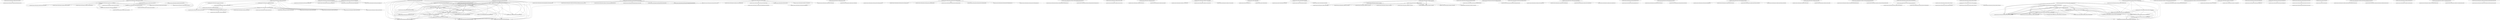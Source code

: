digraph "ddg/ddg"
{
	"org.apache.commons.math3.geometry.euclidean.threed.Vector3D#41" -> "org.apache.commons.math3.geometry.euclidean.threed.PolyhedronsSet#112";
	"org.apache.commons.math3.geometry.euclidean.threed.Vector3D#95" -> "org.apache.commons.math3.geometry.euclidean.threed.Vector3D#243";
	"org.apache.commons.math3.geometry.euclidean.threed.Vector3D#95" -> "org.apache.commons.math3.geometry.euclidean.threed.Vector3D#137";
	"org.apache.commons.math3.geometry.euclidean.threed.Plane#139" -> "org.apache.commons.math3.geometry.euclidean.threed.Plane#66";
	"org.apache.commons.math3.geometry.euclidean.threed.Vector3D#95" -> "org.apache.commons.math3.geometry.euclidean.threed.Vector3D#453";
	"org.apache.commons.math3.geometry.euclidean.threed.Vector3D#137" -> "org.apache.commons.math3.geometry.euclidean.threed.Vector3D#453";
	"org.apache.commons.math3.geometry.euclidean.threed.Plane#66" -> "org.apache.commons.math3.geometry.euclidean.threed.Plane#149";
	"org.apache.commons.math3.geometry.euclidean.threed.Plane#139" -> "org.apache.commons.math3.geometry.euclidean.threed.Plane#149";
	"org.apache.commons.math3.geometry.euclidean.threed.Vector3D#137" -> "org.apache.commons.math3.geometry.euclidean.threed.Vector3D#243";
	"org.apache.commons.math3.geometry.euclidean.threed.Vector3D#137" -> "org.apache.commons.math3.geometry.euclidean.threed.Vector3D#321";
	"org.apache.commons.math3.geometry.euclidean.threed.Vector3D#137" -> "org.apache.commons.math3.geometry.euclidean.threed.Vector3D#462";
	"org.apache.commons.math3.geometry.euclidean.threed.Vector3D#95" -> "org.apache.commons.math3.geometry.euclidean.threed.Vector3D#462";
	"org.apache.commons.math3.geometry.partitioning.AbstractRegion#51" -> "org.apache.commons.math3.geometry.partitioning.AbstractRegion#280";
	"org.apache.commons.math3.geometry.partitioning.BSPTree#93" -> "org.apache.commons.math3.geometry.partitioning.BSPTree#150";
	"org.apache.commons.math3.geometry.partitioning.BSPTree#93" -> "org.apache.commons.math3.geometry.partitioning.BSPTree#292";
	"org.apache.commons.math3.geometry.partitioning.AbstractSubHyperplane#50" -> "org.apache.commons.math3.geometry.partitioning.AbstractSubHyperplane#155";
	"org.apache.commons.math3.geometry.partitioning.AbstractRegion#51" -> "org.apache.commons.math3.geometry.partitioning.AbstractRegion#227";
	"org.apache.commons.math3.geometry.partitioning.BSPTree#93" -> "org.apache.commons.math3.geometry.partitioning.BSPTree#194";
	"org.apache.commons.math3.geometry.partitioning.BSPTree#93" -> "org.apache.commons.math3.geometry.partitioning.BSPTree#235";
	"org.apache.commons.math3.geometry.partitioning.BSPTree#150" -> "org.apache.commons.math3.geometry.partitioning.BSPTree#202";
	"org.apache.commons.math3.geometry.partitioning.BSPTree#150" -> "org.apache.commons.math3.geometry.partitioning.BSPTree#210";
	"org.apache.commons.math3.geometry.partitioning.BSPTree#82" -> "org.apache.commons.math3.geometry.partitioning.BSPTree#150";
	"org.apache.commons.math3.geometry.partitioning.BSPTree#150" -> "org.apache.commons.math3.geometry.partitioning.BSPTree#292";
	"org.apache.commons.math3.geometry.partitioning.AbstractSubHyperplane#50" -> "org.apache.commons.math3.geometry.partitioning.AbstractSubHyperplane#72";
	"org.apache.commons.math3.geometry.euclidean.threed.Plane#139" -> "org.apache.commons.math3.geometry.euclidean.threed.Plane#324";
	"org.apache.commons.math3.geometry.euclidean.threed.Plane#66" -> "org.apache.commons.math3.geometry.euclidean.threed.Plane#408";
	"org.apache.commons.math3.geometry.euclidean.threed.Plane#139" -> "org.apache.commons.math3.geometry.euclidean.threed.Plane#429";
	"org.apache.commons.math3.geometry.partitioning.SubHyperplane$SplitSubHyperplane#104" -> "org.apache.commons.math3.geometry.partitioning.SubHyperplane$SplitSubHyperplane#120";
	"org.apache.commons.math3.geometry.euclidean.threed.Plane#55" -> "org.apache.commons.math3.geometry.euclidean.threed.Plane#149";
	"org.apache.commons.math3.geometry.euclidean.threed.Plane#139" -> "org.apache.commons.math3.geometry.euclidean.threed.Plane#341";
	"org.apache.commons.math3.geometry.euclidean.threed.Vector3D#137" -> "org.apache.commons.math3.geometry.euclidean.threed.Vector3D#198";
	"org.apache.commons.math3.geometry.euclidean.threed.Vector3D#137" -> "org.apache.commons.math3.geometry.euclidean.threed.Vector3D#206";
	"org.apache.commons.math3.geometry.euclidean.threed.Vector3D#137" -> "org.apache.commons.math3.geometry.euclidean.threed.Vector3D#214";
	"org.apache.commons.math3.geometry.euclidean.threed.Plane#66" -> "org.apache.commons.math3.geometry.euclidean.threed.Plane#341";
	"org.apache.commons.math3.geometry.euclidean.threed.Plane#55" -> "org.apache.commons.math3.geometry.euclidean.threed.Plane#341";
	"org.apache.commons.math3.geometry.euclidean.threed.Vector3D#95" -> "org.apache.commons.math3.geometry.euclidean.threed.Vector3D#275";
	"org.apache.commons.math3.geometry.euclidean.threed.Vector3D#95" -> "org.apache.commons.math3.geometry.euclidean.threed.Vector3D#286";
	"org.apache.commons.math3.geometry.euclidean.threed.Vector3D#95" -> "org.apache.commons.math3.geometry.euclidean.threed.Vector3D#249";
	"org.apache.commons.math3.geometry.euclidean.threed.Vector3D#95" -> "org.apache.commons.math3.geometry.euclidean.threed.Vector3D#151";
	"org.apache.commons.math3.geometry.euclidean.oned.Vector1D#36" -> "org.apache.commons.math3.geometry.euclidean.threed.SubPlane#99";
	"org.apache.commons.math3.geometry.euclidean.oned.Vector1D#65" -> "org.apache.commons.math3.geometry.euclidean.oned.Vector1D#128";
	"org.apache.commons.math3.geometry.euclidean.threed.Line#74" -> "org.apache.commons.math3.geometry.euclidean.threed.Line#122";
	"org.apache.commons.math3.geometry.euclidean.threed.Vector3D#137" -> "org.apache.commons.math3.geometry.euclidean.threed.Vector3D#151";
	"org.apache.commons.math3.geometry.euclidean.threed.Plane#149" -> "org.apache.commons.math3.geometry.euclidean.threed.Plane#227";
	"org.apache.commons.math3.geometry.euclidean.threed.Vector3D#151" -> "org.apache.commons.math3.geometry.euclidean.threed.Vector3D#453";
	"org.apache.commons.math3.geometry.euclidean.threed.Line#74" -> "org.apache.commons.math3.geometry.euclidean.threed.Line#96";
	"org.apache.commons.math3.geometry.euclidean.threed.Plane#139" -> "org.apache.commons.math3.geometry.euclidean.threed.Plane#173";
	"org.apache.commons.math3.geometry.euclidean.twod.Vector2D#68" -> "org.apache.commons.math3.geometry.euclidean.twod.Vector2D#150";
	"org.apache.commons.math3.geometry.euclidean.twod.Vector2D#68" -> "org.apache.commons.math3.geometry.euclidean.twod.Vector2D#158";
	"org.apache.commons.math3.util.FastMath#97" -> "org.apache.commons.math3.util.FastMath#1719";
	"org.apache.commons.math3.util.FastMath$CodyWaite#3826" -> "org.apache.commons.math3.util.FastMath$CodyWaite#3868";
	"org.apache.commons.math3.util.FastMath$CodyWaite#3826" -> "org.apache.commons.math3.util.FastMath$CodyWaite#3874";
	"org.apache.commons.math3.util.FastMath$CodyWaite#3826" -> "org.apache.commons.math3.util.FastMath$CodyWaite#3880";
	"org.apache.commons.math3.geometry.partitioning.AbstractSubHyperplane#50" -> "org.apache.commons.math3.geometry.partitioning.AbstractSubHyperplane#83";
	"org.apache.commons.math3.geometry.partitioning.BSPTree#93" -> "org.apache.commons.math3.geometry.partitioning.BSPTree#489";
	"org.apache.commons.math3.geometry.partitioning.BSPTree#93" -> "org.apache.commons.math3.geometry.partitioning.BSPTree#181";
	"org.apache.commons.math3.geometry.partitioning.BSPTree#115" -> "org.apache.commons.math3.geometry.partitioning.BSPTree#202";
	"org.apache.commons.math3.geometry.partitioning.BSPTree#115" -> "org.apache.commons.math3.geometry.partitioning.BSPTree#210";
	"org.apache.commons.math3.geometry.euclidean.threed.Plane#66" -> "org.apache.commons.math3.geometry.euclidean.threed.Plane#91";
	"org.apache.commons.math3.geometry.euclidean.threed.Plane#149" -> "org.apache.commons.math3.geometry.euclidean.threed.Plane#91";
	"org.apache.commons.math3.geometry.euclidean.threed.Plane#139" -> "org.apache.commons.math3.geometry.euclidean.threed.Plane#91";
	"org.apache.commons.math3.geometry.euclidean.threed.Plane#91" -> "org.apache.commons.math3.geometry.euclidean.threed.Plane#324";
	"org.apache.commons.math3.geometry.euclidean.threed.Plane#91" -> "org.apache.commons.math3.geometry.euclidean.threed.Plane#341";
	"org.apache.commons.math3.geometry.euclidean.threed.Plane#91" -> "org.apache.commons.math3.geometry.euclidean.threed.Plane#227";
	"org.apache.commons.math3.geometry.euclidean.threed.Plane#91" -> "org.apache.commons.math3.geometry.euclidean.threed.Plane#173";
	"org.apache.commons.math3.geometry.partitioning.AbstractRegion#67" -> "org.apache.commons.math3.geometry.partitioning.AbstractRegion#280";
	"org.apache.commons.math3.geometry.partitioning.BSPTree#115" -> "org.apache.commons.math3.geometry.partitioning.BSPTree#489";
	"org.apache.commons.math3.geometry.partitioning.Side#27" -> "org.apache.commons.math3.geometry.partitioning.Side#24";
	"org.apache.commons.math3.geometry.partitioning.Side#27" -> "org.apache.commons.math3.geometry.partitioning.BSPTree$1#496";
	"org.apache.commons.math3.geometry.partitioning.BSPTreeVisitor$Order#58" -> "org.apache.commons.math3.geometry.partitioning.BSPTreeVisitor$Order#54";
	"org.apache.commons.math3.geometry.partitioning.BSPTreeVisitor$Order#58" -> "org.apache.commons.math3.geometry.partitioning.BSPTree$1#496";
	"org.apache.commons.math3.geometry.partitioning.BSPTree$1#496" -> "org.apache.commons.math3.geometry.partitioning.BSPTree#489";
	"org.apache.commons.math3.geometry.euclidean.twod.Line#129" -> "org.apache.commons.math3.geometry.euclidean.twod.Line#198";
	"org.apache.commons.math3.geometry.euclidean.twod.Line#129" -> "org.apache.commons.math3.geometry.euclidean.twod.Line#230";
	"org.apache.commons.math3.geometry.partitioning.Side#27" -> "org.apache.commons.math3.geometry.euclidean.twod.SubLine#155";
	"org.apache.commons.math3.geometry.partitioning.Side#27" -> "org.apache.commons.math3.geometry.partitioning.BSPTree#489";
	"org.apache.commons.math3.geometry.partitioning.AbstractSubHyperplane#50" -> "org.apache.commons.math3.geometry.partitioning.AbstractSubHyperplane#36";
	"org.apache.commons.math3.geometry.partitioning.BSPTree#115" -> "org.apache.commons.math3.geometry.partitioning.BSPTree#336";
	"org.apache.commons.math3.geometry.partitioning.BSPTree#93" -> "org.apache.commons.math3.geometry.partitioning.BSPTree#336";
	"org.apache.commons.math3.geometry.partitioning.BSPTree#489" -> "org.apache.commons.math3.geometry.partitioning.BSPTree#210";
	"org.apache.commons.math3.geometry.partitioning.BSPTree#115" -> "org.apache.commons.math3.geometry.partitioning.BSPTree#194";
	"org.apache.commons.math3.geometry.partitioning.AbstractRegion#67" -> "org.apache.commons.math3.geometry.partitioning.AbstractRegion#227";
	"org.apache.commons.math3.geometry.euclidean.threed.Plane#91" -> "org.apache.commons.math3.geometry.euclidean.threed.Plane#408";
	"org.apache.commons.math3.geometry.euclidean.threed.Plane#91" -> "org.apache.commons.math3.geometry.euclidean.threed.Plane#429";
	"org.apache.commons.math3.geometry.euclidean.twod.Line#129" -> "org.apache.commons.math3.geometry.euclidean.twod.Line#299";
	"org.apache.commons.math3.geometry.euclidean.twod.Line#129" -> "org.apache.commons.math3.geometry.euclidean.twod.Line#181";
	"org.apache.commons.math3.geometry.partitioning.AbstractRegion#51" -> "org.apache.commons.math3.geometry.partitioning.AbstractRegion#447";
	"org.apache.commons.math3.geometry.partitioning.AbstractRegion$Sides#564" -> "org.apache.commons.math3.geometry.partitioning.AbstractRegion$Sides#571";
	"org.apache.commons.math3.geometry.partitioning.AbstractRegion$Sides#577" -> "org.apache.commons.math3.geometry.partitioning.AbstractRegion$Sides#584";
	"org.apache.commons.math3.geometry.partitioning.Side#27" -> "org.apache.commons.math3.geometry.partitioning.AbstractRegion#447";
	"org.apache.commons.math3.geometry.euclidean.twod.Line#129" -> "org.apache.commons.math3.geometry.euclidean.twod.Line#111";
	"org.apache.commons.math3.geometry.partitioning.SubHyperplane$SplitSubHyperplane#104" -> "org.apache.commons.math3.geometry.partitioning.SubHyperplane$SplitSubHyperplane#113";
	"org.apache.commons.math3.geometry.euclidean.twod.Line#111" -> "org.apache.commons.math3.geometry.euclidean.twod.Line#198";
	"org.apache.commons.math3.geometry.euclidean.twod.Line#111" -> "org.apache.commons.math3.geometry.euclidean.twod.Line#299";
	"org.apache.commons.math3.geometry.euclidean.twod.Line#111" -> "org.apache.commons.math3.geometry.euclidean.twod.Line#181";
	"org.apache.commons.math3.geometry.partitioning.AbstractRegion#67" -> "org.apache.commons.math3.geometry.partitioning.AbstractRegion#447";
	"org.apache.commons.math3.geometry.partitioning.Side#27" -> "org.apache.commons.math3.geometry.partitioning.AbstractRegion$3#197";
	"org.apache.commons.math3.geometry.partitioning.AbstractRegion$3#197" -> "org.apache.commons.math3.geometry.partitioning.AbstractRegion#471";
	"org.apache.commons.math3.geometry.euclidean.oned.OrientedPoint#42" -> "org.apache.commons.math3.geometry.euclidean.oned.OrientedPoint#94";
	"org.apache.commons.math3.geometry.euclidean.oned.OrientedPoint#42" -> "org.apache.commons.math3.geometry.euclidean.oned.OrientedPoint#58";
	"org.apache.commons.math3.geometry.partitioning.Side#27" -> "org.apache.commons.math3.geometry.euclidean.oned.SubOrientedPoint#58";
	"org.apache.commons.math3.geometry.partitioning.Side#27" -> "org.apache.commons.math3.geometry.partitioning.AbstractRegion#471";
	"org.apache.commons.math3.geometry.partitioning.AbstractRegion$Sides#556" -> "org.apache.commons.math3.geometry.partitioning.AbstractRegion$Sides#571";
	"org.apache.commons.math3.geometry.partitioning.BSPTree#489" -> "org.apache.commons.math3.geometry.partitioning.BSPTree#336";
	"org.apache.commons.math3.geometry.partitioning.BSPTree#489" -> "org.apache.commons.math3.geometry.partitioning.BSPTree#194";
	"org.apache.commons.math3.geometry.partitioning.BSPTree#150" -> "org.apache.commons.math3.geometry.partitioning.BSPTree#194";
	"org.apache.commons.math3.geometry.partitioning.BSPTree#225" -> "org.apache.commons.math3.geometry.partitioning.BSPTree#235";
	"org.apache.commons.math3.geometry.partitioning.BSPTree#150" -> "org.apache.commons.math3.geometry.partitioning.BSPTree#242";
	"org.apache.commons.math3.geometry.partitioning.BSPTree$1#496" -> "org.apache.commons.math3.geometry.partitioning.BSPTree#242";
	"org.apache.commons.math3.geometry.partitioning.BSPTreeVisitor$Order#58" -> "org.apache.commons.math3.geometry.partitioning.AbstractRegion$BoundaryBuilder#297";
	"org.apache.commons.math3.geometry.partitioning.BSPTree#82" -> "org.apache.commons.math3.geometry.partitioning.BSPTree#242";
	"org.apache.commons.math3.geometry.partitioning.BSPTree#82" -> "org.apache.commons.math3.geometry.partitioning.BSPTree#194";
	"org.apache.commons.math3.geometry.partitioning.AbstractRegion$3#197" -> "org.apache.commons.math3.geometry.partitioning.AbstractRegion$BoundaryBuilder#364";
	"org.apache.commons.math3.geometry.partitioning.Side#27" -> "org.apache.commons.math3.geometry.euclidean.threed.SubPlane#56";
	"org.apache.commons.math3.geometry.euclidean.oned.Vector1D#36" -> "org.apache.commons.math3.geometry.euclidean.threed.SubPlane#56";
	"org.apache.commons.math3.geometry.partitioning.BSPTree#489" -> "org.apache.commons.math3.geometry.partitioning.BSPTree#202";
	"org.apache.commons.math3.geometry.partitioning.AbstractSubHyperplane#50" -> "org.apache.commons.math3.geometry.partitioning.AbstractSubHyperplane#36";
	"org.apache.commons.math3.geometry.partitioning.BSPTree#115" -> "org.apache.commons.math3.geometry.partitioning.BSPTree#385";
	"org.apache.commons.math3.geometry.partitioning.BSPTree#489" -> "org.apache.commons.math3.geometry.partitioning.BSPTree#181";
	"org.apache.commons.math3.geometry.partitioning.BSPTree#115" -> "org.apache.commons.math3.geometry.partitioning.BSPTree#181";
	"org.apache.commons.math3.geometry.partitioning.BSPTree#489" -> "org.apache.commons.math3.geometry.partitioning.BSPTree#385";
	"org.apache.commons.math3.geometry.partitioning.BSPTree#93" -> "org.apache.commons.math3.geometry.partitioning.BSPTree#385";
	"org.apache.commons.math3.geometry.partitioning.BSPTree#115" -> "org.apache.commons.math3.geometry.partitioning.BSPTree#567";
	"org.apache.commons.math3.geometry.partitioning.BSPTree#93" -> "org.apache.commons.math3.geometry.partitioning.BSPTree#614";
	"org.apache.commons.math3.geometry.partitioning.BSPTree#115" -> "org.apache.commons.math3.geometry.partitioning.BSPTree#614";
	"org.apache.commons.math3.geometry.partitioning.BSPTree#567" -> "org.apache.commons.math3.geometry.partitioning.BSPTree#336";
	"org.apache.commons.math3.geometry.partitioning.BSPTree#614" -> "org.apache.commons.math3.geometry.partitioning.BSPTree#336";
	"org.apache.commons.math3.geometry.partitioning.BSPTree#489" -> "org.apache.commons.math3.geometry.partitioning.BSPTree#567";
	"org.apache.commons.math3.geometry.euclidean.oned.OrientedPoint#42" -> "org.apache.commons.math3.geometry.euclidean.oned.OrientedPoint#87";
	"org.apache.commons.math3.geometry.partitioning.BSPTree#93" -> "org.apache.commons.math3.geometry.partitioning.BSPTree#628";
	"org.apache.commons.math3.geometry.partitioning.BSPTree#489" -> "org.apache.commons.math3.geometry.partitioning.BSPTree#628";
	"org.apache.commons.math3.geometry.partitioning.BSPTree#115" -> "org.apache.commons.math3.geometry.partitioning.BSPTree#628";
	"org.apache.commons.math3.geometry.partitioning.BSPTree#628" -> "org.apache.commons.math3.geometry.partitioning.BSPTree#336";
	"org.apache.commons.math3.geometry.partitioning.BSPTree#115" -> "org.apache.commons.math3.geometry.partitioning.BSPTree#292";
	"org.apache.commons.math3.geometry.partitioning.RegionFactory#35" -> "org.apache.commons.math3.geometry.partitioning.RegionFactory#75";
	"org.apache.commons.math3.geometry.partitioning.BSPTree#385" -> "org.apache.commons.math3.geometry.partitioning.BSPTree#242";
	"org.apache.commons.math3.geometry.partitioning.BSPTreeVisitor$Order#58" -> "org.apache.commons.math3.geometry.partitioning.RegionFactory$NodesCleaner#234";
	"org.apache.commons.math3.geometry.partitioning.BSPTree#567" -> "org.apache.commons.math3.geometry.partitioning.BSPTree#242";
	"org.apache.commons.math3.geometry.partitioning.BSPTree#115" -> "org.apache.commons.math3.geometry.partitioning.BSPTree#242";
	"org.apache.commons.math3.geometry.partitioning.BSPTree#93" -> "org.apache.commons.math3.geometry.partitioning.BSPTree#242";
	"org.apache.commons.math3.geometry.partitioning.BSPTree#614" -> "org.apache.commons.math3.geometry.partitioning.BSPTree#242";
	"org.apache.commons.math3.geometry.partitioning.BSPTree#489" -> "org.apache.commons.math3.geometry.partitioning.BSPTree#242";
	"org.apache.commons.math3.geometry.partitioning.BSPTree#628" -> "org.apache.commons.math3.geometry.partitioning.BSPTree#242";
	"org.apache.commons.math3.geometry.partitioning.BSPTree#93" -> "org.apache.commons.math3.geometry.partitioning.BSPTree#567";
	"org.apache.commons.math3.geometry.euclidean.twod.Line#111" -> "org.apache.commons.math3.geometry.euclidean.twod.Line#230";
	"org.apache.commons.math3.geometry.euclidean.twod.Line#111" -> "org.apache.commons.math3.geometry.euclidean.twod.Line#242";
	"org.apache.commons.math3.geometry.partitioning.BSPTree#567" -> "org.apache.commons.math3.geometry.partitioning.BSPTree#385";
	"org.apache.commons.math3.geometry.partitioning.BSPTree#385" -> "org.apache.commons.math3.geometry.partitioning.BSPTree#567";
	"org.apache.commons.math3.geometry.partitioning.BSPTree#385" -> "org.apache.commons.math3.geometry.partitioning.BSPTree#292";
	"org.apache.commons.math3.geometry.partitioning.BSPTree#385" -> "org.apache.commons.math3.geometry.partitioning.BSPTree#336";
	"org.apache.commons.math3.geometry.partitioning.BSPTreeVisitor$Order#58" -> "org.apache.commons.math3.geometry.euclidean.threed.PolyhedronsSet$FacetsContributionVisitor#161";
	"org.apache.commons.math3.geometry.partitioning.BoundaryAttribute#57" -> "org.apache.commons.math3.geometry.partitioning.BoundaryAttribute#70";
	"org.apache.commons.math3.geometry.partitioning.BSPTree#115" -> "org.apache.commons.math3.geometry.partitioning.BSPTree#235";
	"org.apache.commons.math3.geometry.partitioning.BSPTreeVisitor$Order#58" -> "org.apache.commons.math3.geometry.euclidean.twod.PolygonsSet$SegmentsBuilder#814";
	"org.apache.commons.math3.geometry.euclidean.oned.OrientedPoint#42" -> "org.apache.commons.math3.geometry.euclidean.oned.OrientedPoint#102";
	"org.apache.commons.math3.geometry.partitioning.BSPTree#93" -> "org.apache.commons.math3.geometry.partitioning.BSPTree#312";
	"org.apache.commons.math3.geometry.partitioning.Region$Location#52" -> "org.apache.commons.math3.geometry.partitioning.AbstractRegion#265";
	"org.apache.commons.math3.geometry.partitioning.Region$Location#52" -> "org.apache.commons.math3.geometry.euclidean.oned.IntervalsSet#224";
	"org.apache.commons.math3.geometry.partitioning.BSPTree#115" -> "org.apache.commons.math3.geometry.partitioning.BSPTree#312";
	"org.apache.commons.math3.geometry.euclidean.oned.Interval#39" -> "org.apache.commons.math3.geometry.euclidean.oned.Interval#49";
	"org.apache.commons.math3.geometry.euclidean.twod.Line#111" -> "org.apache.commons.math3.geometry.euclidean.twod.Line#187";
	"org.apache.commons.math3.geometry.euclidean.oned.Interval#39" -> "org.apache.commons.math3.geometry.euclidean.oned.Interval#66";
	"org.apache.commons.math3.geometry.euclidean.twod.PolygonsSet$SegmentsBuilder#808" -> "org.apache.commons.math3.geometry.euclidean.twod.PolygonsSet$SegmentsBuilder#839";
	"org.apache.commons.math3.geometry.partitioning.utilities.OrderedTuple#132" -> "org.apache.commons.math3.geometry.partitioning.utilities.OrderedTuple#184";
	"org.apache.commons.math3.geometry.partitioning.utilities.OrderedTuple#132" -> "org.apache.commons.math3.geometry.partitioning.utilities.OrderedTuple#415";
	"org.apache.commons.math3.geometry.partitioning.utilities.OrderedTuple#184" -> "org.apache.commons.math3.geometry.partitioning.utilities.OrderedTuple#415";
	"org.apache.commons.math3.geometry.partitioning.utilities.AVLTree#54" -> "org.apache.commons.math3.geometry.partitioning.utilities.AVLTree#62";
	"org.apache.commons.math3.geometry.partitioning.utilities.AVLTree$Skew#204" -> "org.apache.commons.math3.geometry.partitioning.utilities.AVLTree$Node#245";
	"org.apache.commons.math3.geometry.partitioning.BoundaryAttribute#57" -> "org.apache.commons.math3.geometry.partitioning.BoundaryAttribute#81";
	"org.apache.commons.math3.geometry.partitioning.utilities.AVLTree$Node#245" -> "org.apache.commons.math3.geometry.partitioning.utilities.AVLTree$Node#349";
	"org.apache.commons.math3.geometry.euclidean.twod.PolygonsSet$ComparableSegment#755" -> "org.apache.commons.math3.geometry.euclidean.twod.PolygonsSet$ComparableSegment#777";
	"org.apache.commons.math3.geometry.partitioning.utilities.OrderedTuple#132" -> "org.apache.commons.math3.geometry.partitioning.utilities.OrderedTuple#248";
	"org.apache.commons.math3.geometry.partitioning.utilities.OrderedTuple#184" -> "org.apache.commons.math3.geometry.partitioning.utilities.OrderedTuple#248";
	"org.apache.commons.math3.geometry.partitioning.utilities.AVLTree$Skew#204" -> "org.apache.commons.math3.geometry.partitioning.utilities.AVLTree$Skew#202";
	"org.apache.commons.math3.geometry.partitioning.utilities.AVLTree$Skew#204" -> "org.apache.commons.math3.geometry.partitioning.utilities.AVLTree$1#426";
	"org.apache.commons.math3.geometry.partitioning.utilities.AVLTree$1#426" -> "org.apache.commons.math3.geometry.partitioning.utilities.AVLTree$Node#416";
	"org.apache.commons.math3.geometry.partitioning.utilities.AVLTree$Node#245" -> "org.apache.commons.math3.geometry.partitioning.utilities.AVLTree$Node#416";
	"org.apache.commons.math3.geometry.partitioning.utilities.AVLTree$Skew#204" -> "org.apache.commons.math3.geometry.partitioning.utilities.AVLTree$Node#416";
	"org.apache.commons.math3.geometry.partitioning.utilities.AVLTree$1#426" -> "org.apache.commons.math3.geometry.partitioning.utilities.AVLTree$Node#455";
	"org.apache.commons.math3.geometry.partitioning.utilities.AVLTree$Node#245" -> "org.apache.commons.math3.geometry.partitioning.utilities.AVLTree$Node#455";
	"org.apache.commons.math3.geometry.partitioning.utilities.AVLTree$Skew#204" -> "org.apache.commons.math3.geometry.partitioning.utilities.AVLTree$Node#455";
	"org.apache.commons.math3.geometry.partitioning.utilities.AVLTree$Node#349" -> "org.apache.commons.math3.geometry.partitioning.utilities.AVLTree$Node#416";
	"org.apache.commons.math3.geometry.partitioning.utilities.AVLTree$Node#455" -> "org.apache.commons.math3.geometry.partitioning.utilities.AVLTree$Node#416";
	"org.apache.commons.math3.geometry.partitioning.utilities.AVLTree$Node#245" -> "org.apache.commons.math3.geometry.partitioning.utilities.AVLTree$Node#611";
	"org.apache.commons.math3.geometry.partitioning.utilities.AVLTree$Node#349" -> "org.apache.commons.math3.geometry.partitioning.utilities.AVLTree$Node#611";
	"org.apache.commons.math3.geometry.partitioning.utilities.AVLTree$Node#245" -> "org.apache.commons.math3.geometry.partitioning.utilities.AVLTree$Node#586";
	"org.apache.commons.math3.geometry.partitioning.utilities.AVLTree$Node#349" -> "org.apache.commons.math3.geometry.partitioning.utilities.AVLTree$Node#586";
	"org.apache.commons.math3.geometry.partitioning.utilities.AVLTree$Node#611" -> "org.apache.commons.math3.geometry.partitioning.utilities.AVLTree$Node#586";
	"org.apache.commons.math3.geometry.partitioning.utilities.AVLTree$Node#586" -> "org.apache.commons.math3.geometry.partitioning.utilities.AVLTree$Node#416";
	"org.apache.commons.math3.geometry.partitioning.utilities.AVLTree$Node#586" -> "org.apache.commons.math3.geometry.partitioning.utilities.AVLTree$Node#349";
	"org.apache.commons.math3.geometry.partitioning.utilities.AVLTree$Node#416" -> "org.apache.commons.math3.geometry.partitioning.utilities.AVLTree$Node#455";
	"org.apache.commons.math3.geometry.euclidean.twod.PolygonsSet$SegmentsBuilder#808" -> "org.apache.commons.math3.geometry.euclidean.twod.PolygonsSet$SegmentsBuilder#860";
	"org.apache.commons.math3.geometry.partitioning.utilities.AVLTree#62" -> "org.apache.commons.math3.geometry.partitioning.utilities.AVLTree#103";
	"org.apache.commons.math3.geometry.partitioning.utilities.AVLTree#62" -> "org.apache.commons.math3.geometry.partitioning.utilities.AVLTree#124";
	"org.apache.commons.math3.geometry.partitioning.utilities.AVLTree$Node#586" -> "org.apache.commons.math3.geometry.partitioning.utilities.AVLTree$Node#274";
	"org.apache.commons.math3.geometry.partitioning.utilities.AVLTree$Node#611" -> "org.apache.commons.math3.geometry.partitioning.utilities.AVLTree$Node#274";
	"org.apache.commons.math3.geometry.partitioning.utilities.AVLTree$Node#611" -> "org.apache.commons.math3.geometry.partitioning.utilities.AVLTree$Node#257";
	"org.apache.commons.math3.geometry.euclidean.twod.Segment#41" -> "org.apache.commons.math3.geometry.euclidean.twod.Segment#51";
	"org.apache.commons.math3.geometry.euclidean.twod.Segment#41" -> "org.apache.commons.math3.geometry.euclidean.twod.Segment#58";
	"org.apache.commons.math3.geometry.partitioning.utilities.AVLTree$Node#586" -> "org.apache.commons.math3.geometry.partitioning.utilities.AVLTree$Node#370";
	"org.apache.commons.math3.geometry.partitioning.utilities.AVLTree$Node#611" -> "org.apache.commons.math3.geometry.partitioning.utilities.AVLTree$Node#370";
	"org.apache.commons.math3.geometry.partitioning.utilities.AVLTree$1#426" -> "org.apache.commons.math3.geometry.partitioning.utilities.AVLTree$Node#494";
	"org.apache.commons.math3.geometry.partitioning.utilities.AVLTree$Node#455" -> "org.apache.commons.math3.geometry.partitioning.utilities.AVLTree$Node#494";
	"org.apache.commons.math3.geometry.partitioning.utilities.AVLTree$Node#586" -> "org.apache.commons.math3.geometry.partitioning.utilities.AVLTree$Node#494";
	"org.apache.commons.math3.geometry.partitioning.utilities.AVLTree$Skew#204" -> "org.apache.commons.math3.geometry.partitioning.utilities.AVLTree$Node#494";
	"org.apache.commons.math3.geometry.partitioning.utilities.AVLTree$Node#586" -> "org.apache.commons.math3.geometry.partitioning.utilities.AVLTree$Node#611";
	"org.apache.commons.math3.geometry.partitioning.utilities.AVLTree$Node#370" -> "org.apache.commons.math3.geometry.partitioning.utilities.AVLTree$Node#611";
	"org.apache.commons.math3.geometry.partitioning.utilities.AVLTree$Node#611" -> "org.apache.commons.math3.geometry.partitioning.utilities.AVLTree$Node#494";
	"org.apache.commons.math3.geometry.partitioning.utilities.AVLTree$Node#245" -> "org.apache.commons.math3.geometry.partitioning.utilities.AVLTree$Node#370";
	"org.apache.commons.math3.geometry.euclidean.twod.Vector2D#68" -> "org.apache.commons.math3.geometry.euclidean.twod.Vector2D#261";
	"org.apache.commons.math3.geometry.partitioning.utilities.AVLTree#62" -> "org.apache.commons.math3.geometry.partitioning.utilities.AVLTree#152";
	"org.apache.commons.math3.geometry.partitioning.utilities.AVLTree$Node#611" -> "org.apache.commons.math3.geometry.partitioning.utilities.AVLTree$Node#224";
	"org.apache.commons.math3.geometry.euclidean.twod.PolygonsSet$ComparableSegment#771" -> "org.apache.commons.math3.geometry.euclidean.twod.PolygonsSet$ComparableSegment#777";
	"org.apache.commons.math3.geometry.partitioning.utilities.AVLTree$Node#611" -> "org.apache.commons.math3.geometry.partitioning.utilities.AVLTree$Node#224";
	"org.apache.commons.math3.geometry.partitioning.utilities.AVLTree$Node#611" -> "org.apache.commons.math3.geometry.partitioning.utilities.AVLTree$Node#327";
	"org.apache.commons.math3.geometry.partitioning.utilities.AVLTree$Node#245" -> "org.apache.commons.math3.geometry.partitioning.utilities.AVLTree$Node#327";
	"org.apache.commons.math3.geometry.partitioning.utilities.AVLTree$Node#370" -> "org.apache.commons.math3.geometry.partitioning.utilities.AVLTree$Node#224";
	"org.apache.commons.math3.geometry.partitioning.utilities.AVLTree$Node#245" -> "org.apache.commons.math3.geometry.partitioning.utilities.AVLTree$Node#274";
	"org.apache.commons.math3.geometry.partitioning.utilities.AVLTree$Node#245" -> "org.apache.commons.math3.geometry.partitioning.utilities.AVLTree$Node#257";
	"org.apache.commons.math3.geometry.partitioning.utilities.AVLTree$1#426" -> "org.apache.commons.math3.geometry.partitioning.utilities.AVLTree$Node#539";
	"org.apache.commons.math3.geometry.partitioning.utilities.AVLTree$Node#494" -> "org.apache.commons.math3.geometry.partitioning.utilities.AVLTree$Node#539";
	"org.apache.commons.math3.geometry.partitioning.utilities.AVLTree$Skew#204" -> "org.apache.commons.math3.geometry.partitioning.utilities.AVLTree$Node#539";
	"org.apache.commons.math3.geometry.partitioning.utilities.AVLTree$Node#370" -> "org.apache.commons.math3.geometry.partitioning.utilities.AVLTree$Node#224";
	"org.apache.commons.math3.geometry.partitioning.utilities.AVLTree$Node#370" -> "org.apache.commons.math3.geometry.partitioning.utilities.AVLTree$Node#257";
	"org.apache.commons.math3.geometry.partitioning.utilities.AVLTree$Node#370" -> "org.apache.commons.math3.geometry.partitioning.utilities.AVLTree$Node#327";
	"org.apache.commons.math3.geometry.partitioning.utilities.AVLTree#47" -> "org.apache.commons.math3.geometry.partitioning.utilities.AVLTree#103";
	"org.apache.commons.math3.geometry.partitioning.AbstractRegion#422" -> "org.apache.commons.math3.geometry.partitioning.AbstractRegion#412";
	"org.apache.commons.math3.geometry.partitioning.AbstractRegion#437" -> "org.apache.commons.math3.geometry.partitioning.AbstractRegion#427";
	"org.apache.commons.math3.geometry.euclidean.threed.Plane#91" -> "org.apache.commons.math3.geometry.euclidean.threed.Plane#237";
	"org.apache.commons.math3.geometry.euclidean.threed.Vector3D#95" -> "org.apache.commons.math3.geometry.euclidean.threed.Vector3D#168";
	"org.apache.commons.math3.geometry.euclidean.threed.Vector3D#137" -> "org.apache.commons.math3.geometry.euclidean.threed.Vector3D#168";
	"org.apache.commons.math3.geometry.euclidean.threed.Vector3D#168" -> "org.apache.commons.math3.geometry.euclidean.threed.Vector3D#453";
	"org.apache.commons.math3.geometry.partitioning.AbstractRegion#437" -> "org.apache.commons.math3.geometry.partitioning.AbstractRegion#412";
	"org.apache.commons.math3.geometry.euclidean.threed.Vector3D#168" -> "org.apache.commons.math3.geometry.euclidean.threed.Vector3D#151";
	"org.apache.commons.math3.geometry.partitioning.utilities.AVLTree$Node#349" -> "org.apache.commons.math3.geometry.partitioning.utilities.AVLTree$Node#274";
	"org.apache.commons.math3.geometry.partitioning.utilities.AVLTree$Node#349" -> "org.apache.commons.math3.geometry.partitioning.utilities.AVLTree$Node#370";
	"org.apache.commons.math3.geometry.partitioning.utilities.AVLTree$Node#416" -> "org.apache.commons.math3.geometry.partitioning.utilities.AVLTree$Node#494";
	"org.apache.commons.math3.geometry.partitioning.utilities.AVLTree$Node#586" -> "org.apache.commons.math3.geometry.partitioning.utilities.AVLTree$Node#224";
	"org.apache.commons.math3.geometry.partitioning.utilities.AVLTree$Node#586" -> "org.apache.commons.math3.geometry.partitioning.utilities.AVLTree$Node#224";
	"org.apache.commons.math3.geometry.partitioning.utilities.AVLTree$Node#245" -> "org.apache.commons.math3.geometry.partitioning.utilities.AVLTree$Node#224";
	"org.apache.commons.math3.geometry.partitioning.utilities.AVLTree$Node#245" -> "org.apache.commons.math3.geometry.partitioning.utilities.AVLTree$Node#224";
	"org.apache.commons.math3.geometry.partitioning.utilities.AVLTree$Node#586" -> "org.apache.commons.math3.geometry.partitioning.utilities.AVLTree$Node#257";
	"org.apache.commons.math3.geometry.partitioning.utilities.AVLTree$Node#586" -> "org.apache.commons.math3.geometry.partitioning.utilities.AVLTree$Node#327";
	"org.apache.commons.math3.geometry.partitioning.utilities.AVLTree$Node#539" -> "org.apache.commons.math3.geometry.partitioning.utilities.AVLTree$Node#494";
	"org.apache.commons.math3.geometry.partitioning.utilities.AVLTree$Node#349" -> "org.apache.commons.math3.geometry.partitioning.utilities.AVLTree$Node#494";
	"org.apache.commons.math3.geometry.partitioning.utilities.AVLTree$Node#611" -> "org.apache.commons.math3.geometry.partitioning.utilities.AVLTree$Node#224";
	"org.apache.commons.math3.geometry.partitioning.utilities.AVLTree$Node#245" -> "org.apache.commons.math3.geometry.partitioning.utilities.AVLTree$Node#494";
	"org.apache.commons.math3.geometry.partitioning.utilities.AVLTree$Node#349" -> "org.apache.commons.math3.geometry.partitioning.utilities.AVLTree$Node#455";
	"org.apache.commons.math3.geometry.partitioning.utilities.AVLTree$Node#611" -> "org.apache.commons.math3.geometry.partitioning.utilities.AVLTree$Node#455";
	"org.apache.commons.math3.geometry.partitioning.utilities.AVLTree$Node#611" -> "org.apache.commons.math3.geometry.partitioning.utilities.AVLTree$Node#349";
	"org.apache.commons.math3.geometry.euclidean.threed.Vector3D#151" -> "org.apache.commons.math3.geometry.euclidean.threed.Vector3D#137";
	"org.apache.commons.math3.geometry.partitioning.BSPTreeVisitor$Order#58" -> "org.apache.commons.math3.geometry.partitioning.BoundarySizeVisitor#39";
	"org.apache.commons.math3.geometry.partitioning.BoundarySizeVisitor#33" -> "org.apache.commons.math3.geometry.partitioning.BoundarySizeVisitor#45";
	"org.apache.commons.math3.geometry.partitioning.AbstractSubHyperplane#50" -> "org.apache.commons.math3.geometry.partitioning.AbstractSubHyperplane#88";
	"org.apache.commons.math3.geometry.partitioning.BoundarySizeVisitor#45" -> "org.apache.commons.math3.geometry.partitioning.BoundarySizeVisitor#63";
	"org.apache.commons.math3.geometry.partitioning.Region$Location#52" -> "org.apache.commons.math3.geometry.euclidean.threed.PolyhedronsSetTest#41";
	"org.apache.commons.math3.geometry.partitioning.AbstractRegion#67" -> "org.apache.commons.math3.geometry.partitioning.AbstractRegion#254";
	"org.apache.commons.math3.geometry.partitioning.BSPTree#150" -> "org.apache.commons.math3.geometry.partitioning.BSPTree#312";
	"org.apache.commons.math3.geometry.euclidean.threed.Plane#139" -> "org.apache.commons.math3.geometry.euclidean.threed.Plane#420";
	"org.apache.commons.math3.geometry.euclidean.threed.Plane#66" -> "org.apache.commons.math3.geometry.euclidean.threed.Plane#420";
	"org.apache.commons.math3.geometry.partitioning.BSPTree#82" -> "org.apache.commons.math3.geometry.partitioning.BSPTree#312";
	"org.apache.commons.math3.geometry.euclidean.threed.Plane#91" -> "org.apache.commons.math3.geometry.euclidean.threed.Plane#420";
	"org.apache.commons.math3.geometry.partitioning.BSPTree#150" -> "org.apache.commons.math3.geometry.partitioning.BSPTree#385";
	"org.apache.commons.math3.geometry.partitioning.BSPTree#150" -> "org.apache.commons.math3.geometry.partitioning.BSPTree#489";
	"org.apache.commons.math3.geometry.partitioning.BSPTree#82" -> "org.apache.commons.math3.geometry.partitioning.BSPTree#181";
	"org.apache.commons.math3.geometry.partitioning.BSPTree#225" -> "org.apache.commons.math3.geometry.partitioning.BSPTree#181";
	"org.apache.commons.math3.geometry.partitioning.BSPTree#150" -> "org.apache.commons.math3.geometry.partitioning.BSPTree#181";
	"org.apache.commons.math3.geometry.partitioning.BSPTree#225" -> "org.apache.commons.math3.geometry.partitioning.BSPTree#489";
	"org.apache.commons.math3.geometry.partitioning.BSPTree#82" -> "org.apache.commons.math3.geometry.partitioning.BSPTree#385";
	"org.apache.commons.math3.geometry.euclidean.twod.Line#129" -> "org.apache.commons.math3.geometry.euclidean.twod.Line#242";
	"org.apache.commons.math3.geometry.partitioning.BSPTree#489" -> "org.apache.commons.math3.geometry.partitioning.BSPTree#614";
	"org.apache.commons.math3.geometry.partitioning.BSPTree#614" -> "org.apache.commons.math3.geometry.partitioning.BSPTree#628";
	"org.apache.commons.math3.geometry.partitioning.BSPTree#336" -> "org.apache.commons.math3.geometry.partitioning.BSPTree#194";
	"org.apache.commons.math3.geometry.partitioning.BSPTree#336" -> "org.apache.commons.math3.geometry.partitioning.BSPTree#235";
	"org.apache.commons.math3.geometry.partitioning.BSPTree#82" -> "org.apache.commons.math3.geometry.partitioning.BSPTree#567";
	"org.apache.commons.math3.geometry.partitioning.BSPTree#567" -> "org.apache.commons.math3.geometry.partitioning.BSPTree#292";
	"org.apache.commons.math3.geometry.partitioning.BSPTree#385" -> "org.apache.commons.math3.geometry.partitioning.BSPTree#489";
	"org.apache.commons.math3.geometry.partitioning.BSPTree#567" -> "org.apache.commons.math3.geometry.partitioning.BSPTree#489";
	"org.apache.commons.math3.geometry.partitioning.BSPTree#385" -> "org.apache.commons.math3.geometry.partitioning.BSPTree#181";
	"org.apache.commons.math3.geometry.partitioning.BSPTree#567" -> "org.apache.commons.math3.geometry.partitioning.BSPTree#181";
	"org.apache.commons.math3.geometry.partitioning.BSPTree#628" -> "org.apache.commons.math3.geometry.partitioning.BSPTree#181";
	"org.apache.commons.math3.geometry.partitioning.BSPTree#385" -> "org.apache.commons.math3.geometry.partitioning.BSPTree#194";
	"org.apache.commons.math3.geometry.partitioning.BSPTree#628" -> "org.apache.commons.math3.geometry.partitioning.BSPTree#194";
	"org.apache.commons.math3.geometry.partitioning.BSPTree#614" -> "org.apache.commons.math3.geometry.partitioning.BSPTree#385";
	"org.apache.commons.math3.geometry.partitioning.BSPTree#614" -> "org.apache.commons.math3.geometry.partitioning.BSPTree#567";
	"org.apache.commons.math3.geometry.partitioning.BSPTree#567" -> "org.apache.commons.math3.geometry.partitioning.BSPTree#194";
	"org.apache.commons.math3.geometry.partitioning.BSPTree#628" -> "org.apache.commons.math3.geometry.partitioning.BSPTree#614";
	"org.apache.commons.math3.geometry.partitioning.BSPTree#567" -> "org.apache.commons.math3.geometry.partitioning.BSPTree#202";
	"org.apache.commons.math3.geometry.partitioning.BSPTree#567" -> "org.apache.commons.math3.geometry.partitioning.BSPTree#210";
	"org.apache.commons.math3.geometry.partitioning.BSPTree#385" -> "org.apache.commons.math3.geometry.partitioning.BSPTree#210";
	"org.apache.commons.math3.geometry.partitioning.BSPTree#336" -> "org.apache.commons.math3.geometry.partitioning.BSPTree#385";
	"org.apache.commons.math3.geometry.partitioning.BSPTree#385" -> "org.apache.commons.math3.geometry.partitioning.BSPTree#202";
	"org.apache.commons.math3.geometry.partitioning.AbstractRegion$Sides#556" -> "org.apache.commons.math3.geometry.partitioning.AbstractRegion$Sides#584";
	"org.apache.commons.math3.geometry.partitioning.BSPTree#567" -> "org.apache.commons.math3.geometry.partitioning.BSPTree#614";
	"org.apache.commons.math3.geometry.partitioning.BSPTree#628" -> "org.apache.commons.math3.geometry.partitioning.BSPTree#385";
	"org.apache.commons.math3.geometry.partitioning.BSPTree#628" -> "org.apache.commons.math3.geometry.partitioning.BSPTree#567";
	"org.apache.commons.math3.geometry.partitioning.BSPTree#567" -> "org.apache.commons.math3.geometry.partitioning.BSPTree#628";
	"org.apache.commons.math3.geometry.partitioning.BSPTree#336" -> "org.apache.commons.math3.geometry.partitioning.BSPTree#567";
	"org.apache.commons.math3.geometry.partitioning.BSPTree#336" -> "org.apache.commons.math3.geometry.partitioning.BSPTree#242";
	"org.apache.commons.math3.geometry.partitioning.BSPTree#614" -> "org.apache.commons.math3.geometry.partitioning.BSPTree#194";
	"org.apache.commons.math3.geometry.partitioning.utilities.AVLTree$Node#586" -> "org.apache.commons.math3.geometry.partitioning.utilities.AVLTree$Node#224";
	"org.apache.commons.math3.geometry.partitioning.utilities.AVLTree$Node#245" -> "org.apache.commons.math3.geometry.partitioning.utilities.AVLTree$Node#224";
	"org.apache.commons.math3.geometry.partitioning.utilities.AVLTree$Node#349" -> "org.apache.commons.math3.geometry.partitioning.utilities.AVLTree$Node#327";
	"org.apache.commons.math3.geometry.partitioning.utilities.AVLTree$Node#455" -> "org.apache.commons.math3.geometry.partitioning.utilities.AVLTree$Node#539";
	"org.apache.commons.math3.geometry.partitioning.utilities.AVLTree$Node#370" -> "org.apache.commons.math3.geometry.partitioning.utilities.AVLTree$Node#274";
	"org.apache.commons.math3.geometry.partitioning.utilities.AVLTree$Node#611" -> "org.apache.commons.math3.geometry.partitioning.utilities.AVLTree$Node#288";
	"org.apache.commons.math3.geometry.partitioning.utilities.AVLTree$Node#370" -> "org.apache.commons.math3.geometry.partitioning.utilities.AVLTree$Node#224";
	"org.apache.commons.math3.geometry.partitioning.utilities.AVLTree$Node#370" -> "org.apache.commons.math3.geometry.partitioning.utilities.AVLTree$Node#288";
	"org.apache.commons.math3.geometry.partitioning.utilities.AVLTree$Node#349" -> "org.apache.commons.math3.geometry.partitioning.utilities.AVLTree$Node#224";
	"org.apache.commons.math3.geometry.partitioning.utilities.AVLTree$Node#349" -> "org.apache.commons.math3.geometry.partitioning.utilities.AVLTree$Node#224";
	"org.apache.commons.math3.geometry.partitioning.BSPTree#614" -> "org.apache.commons.math3.geometry.partitioning.BSPTree#181";
	"org.apache.commons.math3.geometry.partitioning.BSPTree#567" -> "org.apache.commons.math3.geometry.partitioning.BSPTree#312";
	"org.apache.commons.math3.geometry.partitioning.BSPTree#385" -> "org.apache.commons.math3.geometry.partitioning.BSPTree#312";
	"org.apache.commons.math3.geometry.euclidean.twod.Line#111" -> "org.apache.commons.math3.geometry.euclidean.twod.Line#175";
	"org.apache.commons.math3.geometry.partitioning.utilities.AVLTree$Node#586" -> "org.apache.commons.math3.geometry.partitioning.utilities.AVLTree$Node#455";
	"org.apache.commons.math3.geometry.partitioning.utilities.AVLTree$Node#611" -> "org.apache.commons.math3.geometry.partitioning.utilities.AVLTree$Node#416";
	"org.apache.commons.math3.geometry.partitioning.utilities.AVLTree$Node#586" -> "org.apache.commons.math3.geometry.partitioning.utilities.AVLTree$Node#288";
	"org.apache.commons.math3.geometry.partitioning.utilities.AVLTree$Node#245" -> "org.apache.commons.math3.geometry.partitioning.utilities.AVLTree$Node#288";
	"org.apache.commons.math3.geometry.partitioning.utilities.AVLTree$Node#611" -> "org.apache.commons.math3.geometry.partitioning.utilities.AVLTree$Node#539";
	"org.apache.commons.math3.geometry.partitioning.utilities.AVLTree$Node#370" -> "org.apache.commons.math3.geometry.partitioning.utilities.AVLTree$Node#586";
	"org.apache.commons.math3.geometry.partitioning.utilities.AVLTree$Node#586" -> "org.apache.commons.math3.geometry.partitioning.utilities.AVLTree$Node#539";
	"org.apache.commons.math3.geometry.partitioning.utilities.AVLTree$Node#370" -> "org.apache.commons.math3.geometry.partitioning.utilities.AVLTree$Node#494";
	"org.apache.commons.math3.util.Precision#70" -> "org.apache.commons.math3.util.FastMath#371";
	"org.apache.commons.math3.util.FastMath#97" -> "org.apache.commons.math3.util.FastMath#2435";
	"org.apache.commons.math3.geometry.partitioning.Region$Location#52" -> "org.apache.commons.math3.geometry.euclidean.threed.PolyhedronsSetTest#80";
	"org.apache.commons.math3.geometry.partitioning.AbstractRegion#51" -> "org.apache.commons.math3.geometry.partitioning.AbstractRegion#254";
	"org.apache.commons.math3.geometry.euclidean.threed.Vector3D#95" -> "org.apache.commons.math3.geometry.euclidean.threed.Vector3D#198";
	"org.apache.commons.math3.geometry.euclidean.threed.Vector3D#95" -> "org.apache.commons.math3.geometry.euclidean.threed.Vector3D#206";
	"org.apache.commons.math3.geometry.euclidean.threed.Vector3D#95" -> "org.apache.commons.math3.geometry.euclidean.threed.Vector3D#214";
	"org.apache.commons.math3.geometry.partitioning.AbstractSubHyperplane#50" -> "org.apache.commons.math3.geometry.partitioning.AbstractSubHyperplane#110";
	"org.apache.commons.math3.geometry.euclidean.threed.PolyhedronsSet$RotationTransform#337" -> "org.apache.commons.math3.geometry.euclidean.threed.PolyhedronsSet$RotationTransform#319";
	"org.apache.commons.math3.geometry.euclidean.threed.Plane#149" -> "org.apache.commons.math3.geometry.euclidean.threed.Plane#273";
	"org.apache.commons.math3.geometry.euclidean.threed.Vector3D#137" -> "org.apache.commons.math3.geometry.euclidean.threed.Vector3D#286";
	"org.apache.commons.math3.geometry.euclidean.threed.Rotation#175" -> "org.apache.commons.math3.geometry.euclidean.threed.Rotation#821";
	"org.apache.commons.math3.geometry.euclidean.threed.Plane#139" -> "org.apache.commons.math3.geometry.euclidean.threed.Plane#273";
	"org.apache.commons.math3.geometry.euclidean.threed.Plane#91" -> "org.apache.commons.math3.geometry.euclidean.threed.Plane#273";
	"org.apache.commons.math3.geometry.partitioning.AbstractSubHyperplane#50" -> "org.apache.commons.math3.geometry.partitioning.AbstractSubHyperplane#125";
	"org.apache.commons.math3.geometry.euclidean.threed.Plane#91" -> "org.apache.commons.math3.geometry.euclidean.threed.Plane#161";
	"org.apache.commons.math3.geometry.euclidean.threed.PolyhedronsSet$RotationTransform#337" -> "org.apache.commons.math3.geometry.euclidean.threed.PolyhedronsSet$RotationTransform#344";
	"org.apache.commons.math3.geometry.euclidean.threed.Plane#273" -> "org.apache.commons.math3.geometry.euclidean.threed.Plane#227";
	"org.apache.commons.math3.geometry.euclidean.threed.Vector3D#168" -> "org.apache.commons.math3.geometry.euclidean.threed.Vector3D#286";
	"org.apache.commons.math3.geometry.euclidean.twod.Line$LineTransform#371" -> "org.apache.commons.math3.geometry.euclidean.twod.Line$LineTransform#350";
	"org.apache.commons.math3.geometry.euclidean.twod.Line#111" -> "org.apache.commons.math3.geometry.euclidean.twod.Line#62";
	"org.apache.commons.math3.geometry.euclidean.twod.Line#111" -> "org.apache.commons.math3.geometry.euclidean.twod.Line#62";
	"org.apache.commons.math3.geometry.euclidean.twod.Line#111" -> "org.apache.commons.math3.geometry.euclidean.twod.Line#62";
	"org.apache.commons.math3.geometry.euclidean.twod.Line$LineTransform#371" -> "org.apache.commons.math3.geometry.euclidean.twod.Line$LineTransform#394";
	"org.apache.commons.math3.geometry.euclidean.twod.Line#99" -> "org.apache.commons.math3.geometry.euclidean.twod.Line#181";
	"org.apache.commons.math3.geometry.euclidean.twod.Line#129" -> "org.apache.commons.math3.geometry.euclidean.twod.Line#62";
	"org.apache.commons.math3.geometry.euclidean.twod.Line#129" -> "org.apache.commons.math3.geometry.euclidean.twod.Line#62";
	"org.apache.commons.math3.geometry.euclidean.twod.Line#129" -> "org.apache.commons.math3.geometry.euclidean.twod.Line#62";
	"org.apache.commons.math3.geometry.euclidean.threed.PolyhedronsSet$TranslationTransform#406" -> "org.apache.commons.math3.geometry.euclidean.threed.PolyhedronsSet$TranslationTransform#392";
	"org.apache.commons.math3.geometry.euclidean.threed.Plane#149" -> "org.apache.commons.math3.geometry.euclidean.threed.Plane#292";
}
